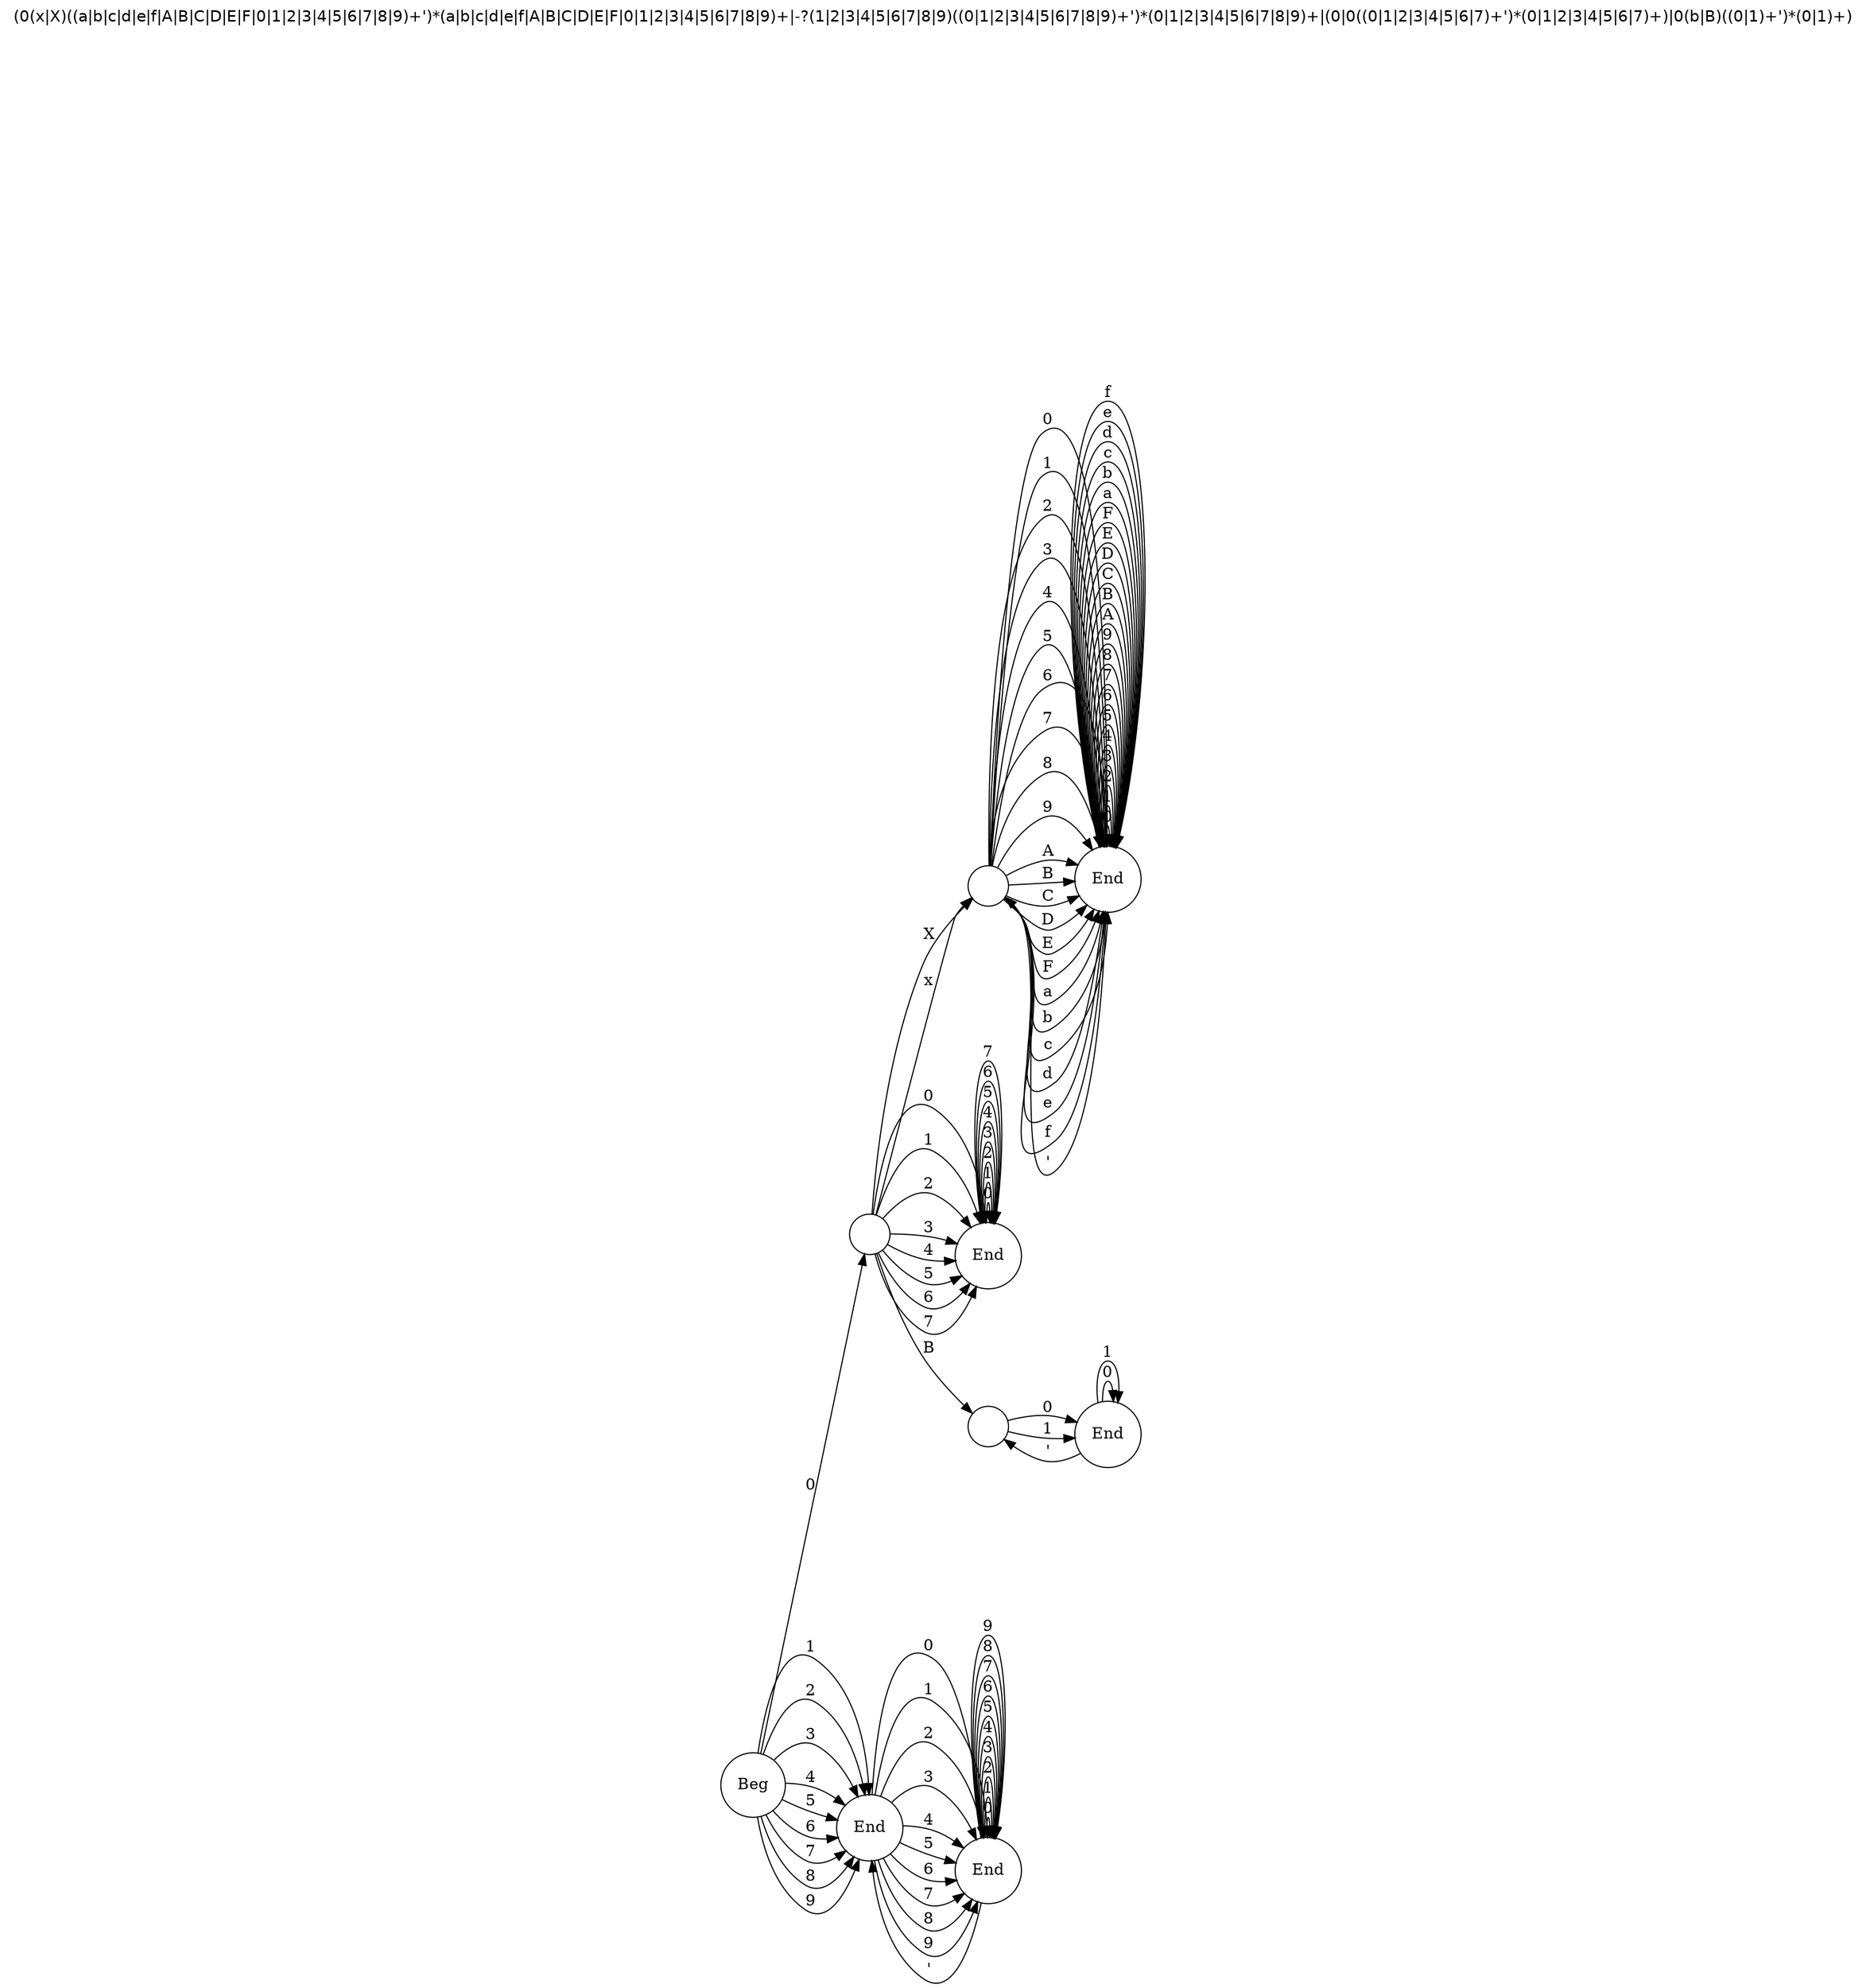 digraph tokex {
	labelloc="t";
	label="(0(x|X)((a|b|c|d|e|f|A|B|C|D|E|F|0|1|2|3|4|5|6|7|8|9)+')*(a|b|c|d|e|f|A|B|C|D|E|F|0|1|2|3|4|5|6|7|8|9)+|-?(1|2|3|4|5|6|7|8|9)((0|1|2|3|4|5|6|7|8|9)+')*(0|1|2|3|4|5|6|7|8|9)+|(0|0((0|1|2|3|4|5|6|7)+')*(0|1|2|3|4|5|6|7)+)|0(b|B)((0|1)+')*(0|1)+)";
	graph [dpi=200];
	rankdir=LR;
	fontname="Helvetica";
	edge [arrowhead=normal,arrowtail=dot];
	node [shape=circle];
	# Auto-generated by Tokex.

	q0 [label=""];
	q1 [label=""];
	q2 [label="Beg"];
	q3 [label="End"];
	q4 [label="End"];
	q5 [label="End"];
	q6 [label="End"];
	q7 [label=""];
	q8 [label="End"];
	q2 -> q1 [label="0"];
	q2 -> q4 [label="1"];
	q2 -> q4 [label="2"];
	q2 -> q4 [label="3"];
	q2 -> q4 [label="4"];
	q2 -> q4 [label="5"];
	q2 -> q4 [label="6"];
	q2 -> q4 [label="7"];
	q2 -> q4 [label="8"];
	q2 -> q4 [label="9"];
	q1 -> q6 [label="0"];
	q1 -> q6 [label="1"];
	q1 -> q6 [label="2"];
	q1 -> q6 [label="3"];
	q1 -> q6 [label="4"];
	q1 -> q6 [label="5"];
	q1 -> q6 [label="6"];
	q1 -> q6 [label="7"];
	q1 -> q7 [label="B"];
	q1 -> q0 [label="X"];
	q1 -> q0 [label="x"];
	q4 -> q5 [label="0"];
	q4 -> q5 [label="1"];
	q4 -> q5 [label="2"];
	q4 -> q5 [label="3"];
	q4 -> q5 [label="4"];
	q4 -> q5 [label="5"];
	q4 -> q5 [label="6"];
	q4 -> q5 [label="7"];
	q4 -> q5 [label="8"];
	q4 -> q5 [label="9"];
	q6 -> q6 [label="0"];
	q6 -> q6 [label="1"];
	q6 -> q6 [label="2"];
	q6 -> q6 [label="3"];
	q6 -> q6 [label="4"];
	q6 -> q6 [label="5"];
	q6 -> q6 [label="6"];
	q6 -> q6 [label="7"];
	q7 -> q8 [label="0"];
	q7 -> q8 [label="1"];
	q0 -> q3 [label="0"];
	q0 -> q3 [label="1"];
	q0 -> q3 [label="2"];
	q0 -> q3 [label="3"];
	q0 -> q3 [label="4"];
	q0 -> q3 [label="5"];
	q0 -> q3 [label="6"];
	q0 -> q3 [label="7"];
	q0 -> q3 [label="8"];
	q0 -> q3 [label="9"];
	q0 -> q3 [label="A"];
	q0 -> q3 [label="B"];
	q0 -> q3 [label="C"];
	q0 -> q3 [label="D"];
	q0 -> q3 [label="E"];
	q0 -> q3 [label="F"];
	q0 -> q3 [label="a"];
	q0 -> q3 [label="b"];
	q0 -> q3 [label="c"];
	q0 -> q3 [label="d"];
	q0 -> q3 [label="e"];
	q0 -> q3 [label="f"];
	q5 -> q4 [label="'"];
	q5 -> q5 [label="0"];
	q5 -> q5 [label="1"];
	q5 -> q5 [label="2"];
	q5 -> q5 [label="3"];
	q5 -> q5 [label="4"];
	q5 -> q5 [label="5"];
	q5 -> q5 [label="6"];
	q5 -> q5 [label="7"];
	q5 -> q5 [label="8"];
	q5 -> q5 [label="9"];
	q8 -> q7 [label="'"];
	q8 -> q8 [label="0"];
	q8 -> q8 [label="1"];
	q3 -> q0 [label="'"];
	q3 -> q3 [label="0"];
	q3 -> q3 [label="1"];
	q3 -> q3 [label="2"];
	q3 -> q3 [label="3"];
	q3 -> q3 [label="4"];
	q3 -> q3 [label="5"];
	q3 -> q3 [label="6"];
	q3 -> q3 [label="7"];
	q3 -> q3 [label="8"];
	q3 -> q3 [label="9"];
	q3 -> q3 [label="A"];
	q3 -> q3 [label="B"];
	q3 -> q3 [label="C"];
	q3 -> q3 [label="D"];
	q3 -> q3 [label="E"];
	q3 -> q3 [label="F"];
	q3 -> q3 [label="a"];
	q3 -> q3 [label="b"];
	q3 -> q3 [label="c"];
	q3 -> q3 [label="d"];
	q3 -> q3 [label="e"];
	q3 -> q3 [label="f"];
}

